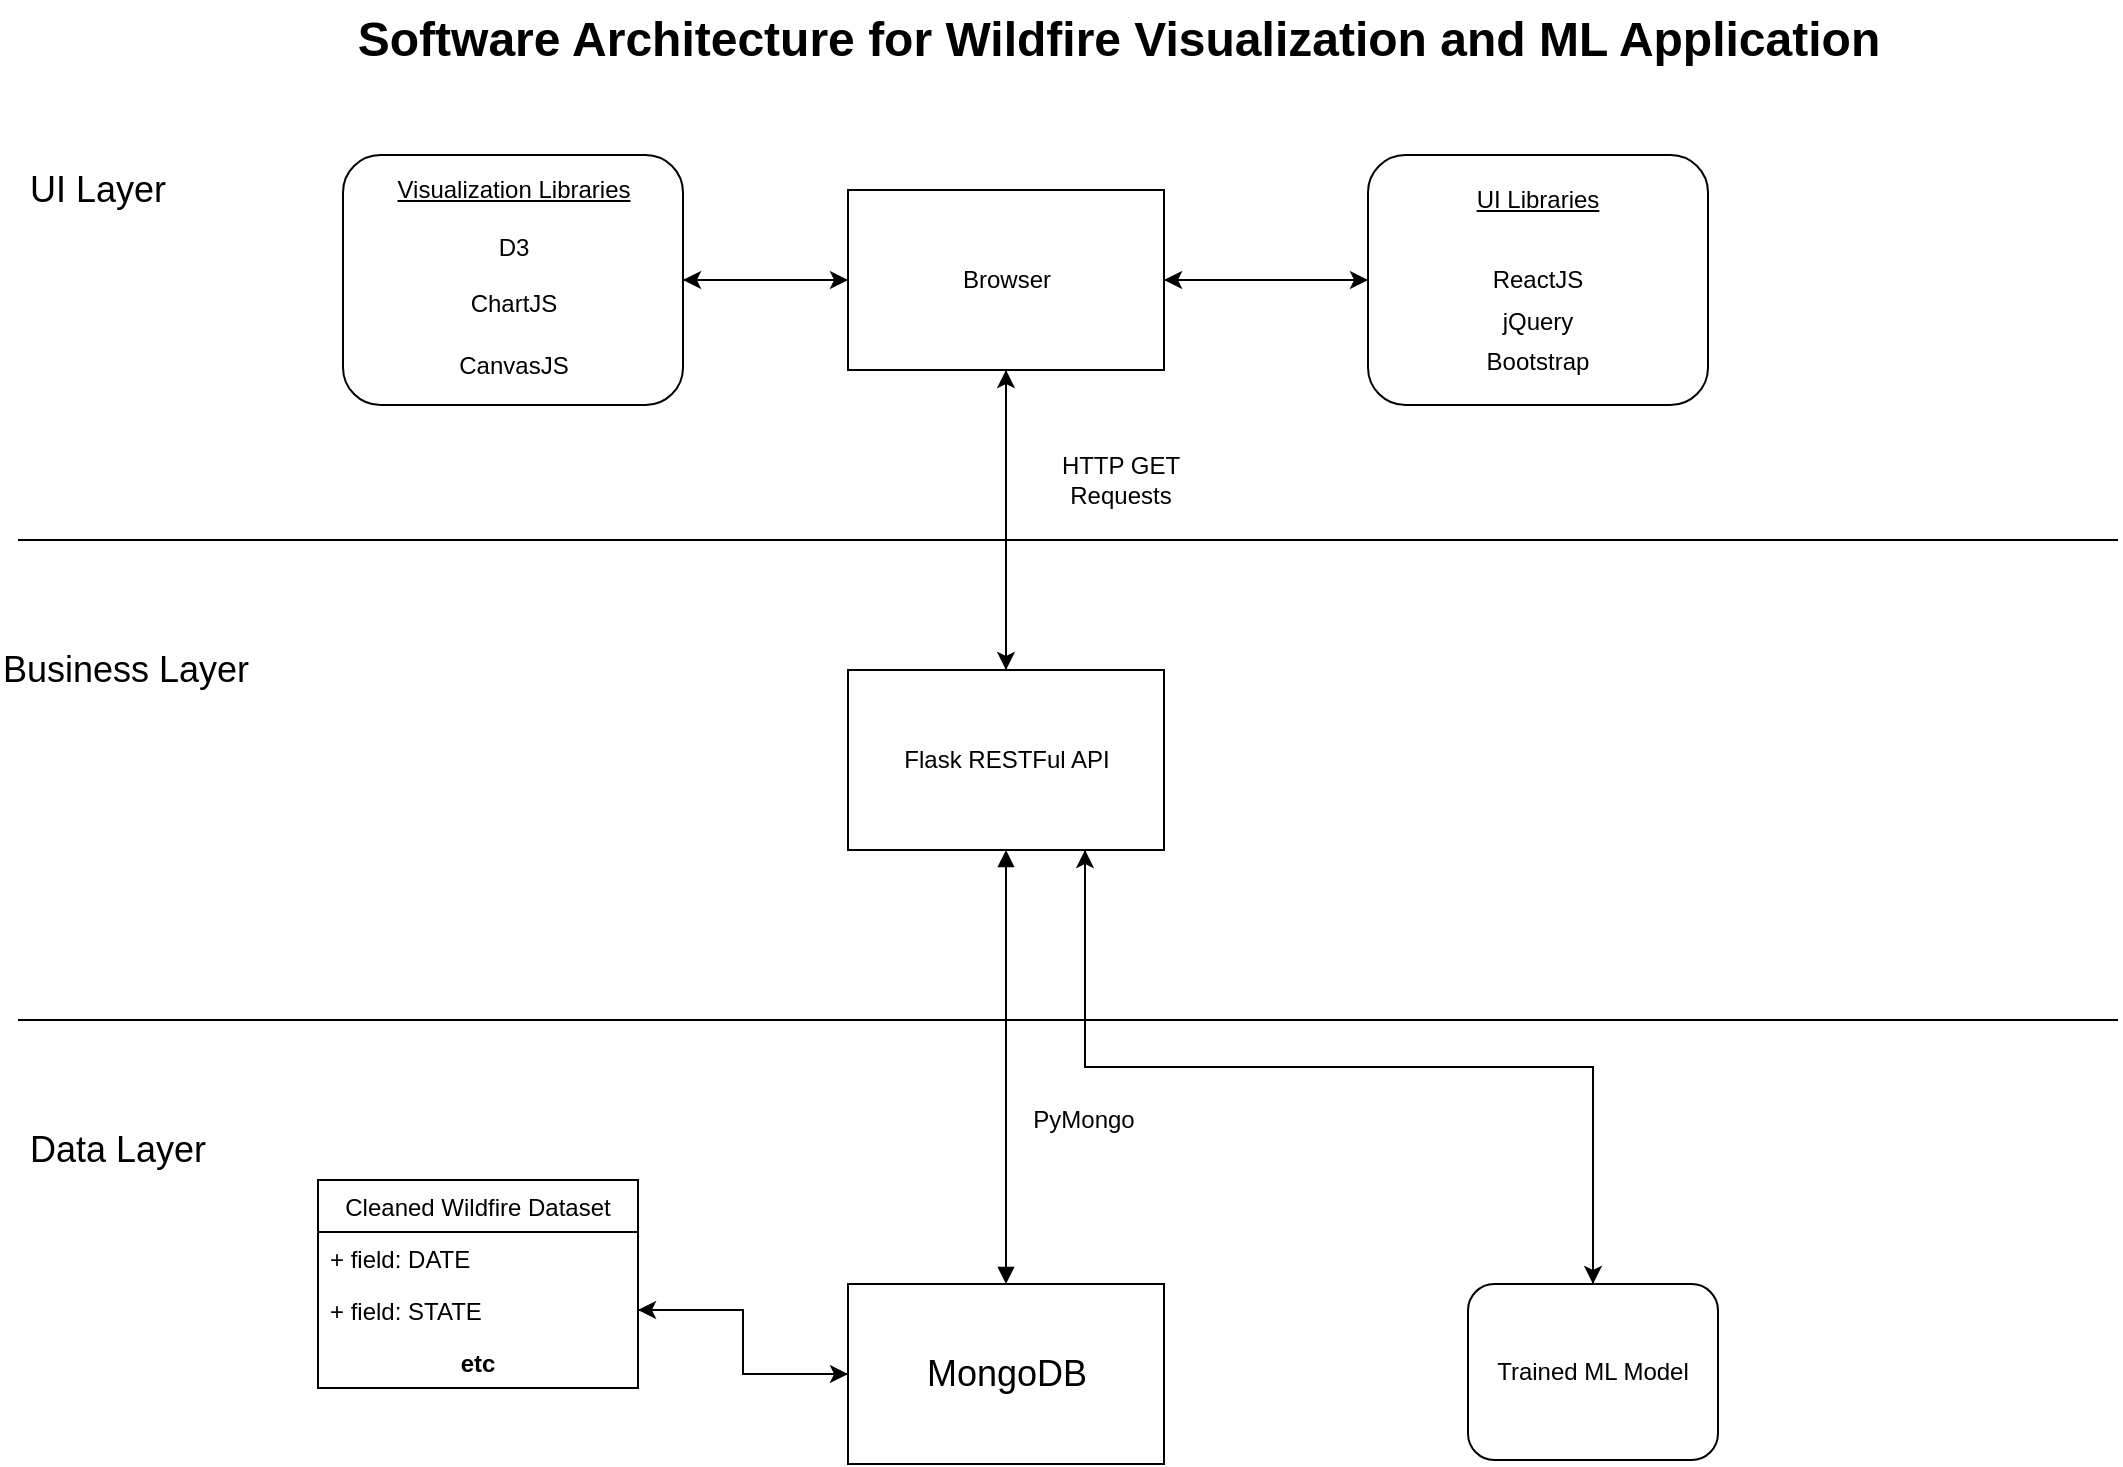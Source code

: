 <mxfile version="12.1.8" type="device" pages="1"><diagram name="Page-1" id="e7e014a7-5840-1c2e-5031-d8a46d1fe8dd"><mxGraphModel dx="1707" dy="831" grid="1" gridSize="10" guides="1" tooltips="1" connect="1" arrows="1" fold="1" page="1" pageScale="1" pageWidth="1169" pageHeight="826" background="#ffffff" math="0" shadow="0"><root><mxCell id="0"/><mxCell id="1" parent="0"/><mxCell id="FSNHZAR1wcOk7yyOT9h3-41" value="&lt;font style=&quot;font-size: 18px&quot;&gt;UI Layer&lt;/font&gt;" style="text;html=1;strokeColor=none;fillColor=none;align=center;verticalAlign=middle;whiteSpace=wrap;rounded=0;" vertex="1" parent="1"><mxGeometry x="90" y="100" width="80" height="30" as="geometry"/></mxCell><mxCell id="FSNHZAR1wcOk7yyOT9h3-42" value="" style="endArrow=none;html=1;" edge="1" parent="1"><mxGeometry width="50" height="50" relative="1" as="geometry"><mxPoint x="90" y="290" as="sourcePoint"/><mxPoint x="1140" y="290" as="targetPoint"/></mxGeometry></mxCell><mxCell id="FSNHZAR1wcOk7yyOT9h3-43" value="" style="endArrow=none;html=1;" edge="1" parent="1"><mxGeometry width="50" height="50" relative="1" as="geometry"><mxPoint x="90" y="530" as="sourcePoint"/><mxPoint x="1140" y="530" as="targetPoint"/></mxGeometry></mxCell><mxCell id="FSNHZAR1wcOk7yyOT9h3-44" value="&lt;span style=&quot;font-family: &amp;#34;helvetica&amp;#34; , &amp;#34;arial&amp;#34; , sans-serif ; font-size: 0px&quot;&gt;%3CmxGraphModel%3E%3Croot%3E%3CmxCell%20id%3D%220%22%2F%3E%3CmxCell%20id%3D%221%22%20parent%3D%220%22%2F%3E%3CmxCell%20id%3D%222%22%20value%3D%22%26lt%3Bfont%20style%3D%26quot%3Bfont-size%3A%2018px%26quot%3B%26gt%3BUI%20Layer%26lt%3B%2Ffont%26gt%3B%22%20style%3D%22text%3Bhtml%3D1%3BstrokeColor%3Dnone%3BfillColor%3Dnone%3Balign%3Dcenter%3BverticalAlign%3Dmiddle%3BwhiteSpace%3Dwrap%3Brounded%3D0%3B%22%20vertex%3D%221%22%20parent%3D%221%22%3E%3CmxGeometry%20x%3D%2290%22%20y%3D%22100%22%20width%3D%2280%22%20height%3D%2230%22%20as%3D%22geometry%22%2F%3E%3C%2FmxCell%3E%3C%2Froot%3E%3C%2FmxGraphModel%3E&lt;/span&gt;&lt;span style=&quot;font-family: &amp;#34;helvetica&amp;#34; , &amp;#34;arial&amp;#34; , sans-serif ; font-size: 0px&quot;&gt;%3CmxGraphModel%3E%3Croot%3E%3CmxCell%20id%3D%220%22%2F%3E%3CmxCell%20id%3D%221%22%20parent%3D%220%22%2F%3E%3CmxCell%20id%3D%222%22%20value%3D%22%26lt%3Bfont%20style%3D%26quot%3Bfont-size%3A%2018px%26quot%3B%26gt%3BUI%20Layer%26lt%3B%2Ffont%26gt%3B%22%20style%3D%22text%3Bhtml%3D1%3BstrokeColor%3Dnone%3BfillColor%3Dnone%3Balign%3Dcenter%3BverticalAlign%3Dmiddle%3BwhiteSpace%3Dwrap%3Brounded%3D0%3B%22%20vertex%3D%221%22%20parent%3D%221%22%3E%3CmxGeometry%20x%3D%2290%22%20y%3D%22100%22%20width%3D%2280%22%20height%3D%2230%22%20as%3D%22geometry%22%2F%3E%3C%2FmxCell%3E%3C%2Froot%3E%3C%2FmxGraphModel%3E&lt;/span&gt;" style="text;html=1;resizable=0;points=[];autosize=1;align=left;verticalAlign=top;spacingTop=-4;" vertex="1" parent="1"><mxGeometry x="124" y="423" width="20" height="20" as="geometry"/></mxCell><mxCell id="FSNHZAR1wcOk7yyOT9h3-45" value="&lt;font style=&quot;font-size: 18px&quot;&gt;Business Layer&lt;/font&gt;" style="text;html=1;strokeColor=none;fillColor=none;align=center;verticalAlign=middle;whiteSpace=wrap;rounded=0;" vertex="1" parent="1"><mxGeometry x="81" y="340" width="126" height="30" as="geometry"/></mxCell><mxCell id="FSNHZAR1wcOk7yyOT9h3-46" value="&lt;font style=&quot;font-size: 18px&quot;&gt;Data Layer&lt;/font&gt;" style="text;html=1;strokeColor=none;fillColor=none;align=center;verticalAlign=middle;whiteSpace=wrap;rounded=0;" vertex="1" parent="1"><mxGeometry x="90" y="580" width="100" height="30" as="geometry"/></mxCell><mxCell id="FSNHZAR1wcOk7yyOT9h3-77" style="edgeStyle=orthogonalEdgeStyle;rounded=0;orthogonalLoop=1;jettySize=auto;html=1;exitX=0;exitY=0.5;exitDx=0;exitDy=0;entryX=1;entryY=0.5;entryDx=0;entryDy=0;fontSize=30;" edge="1" parent="1" source="FSNHZAR1wcOk7yyOT9h3-47" target="FSNHZAR1wcOk7yyOT9h3-54"><mxGeometry relative="1" as="geometry"/></mxCell><mxCell id="FSNHZAR1wcOk7yyOT9h3-47" value="&lt;font style=&quot;font-size: 18px&quot;&gt;MongoDB&lt;/font&gt;" style="html=1;" vertex="1" parent="1"><mxGeometry x="505" y="662" width="158" height="90" as="geometry"/></mxCell><mxCell id="FSNHZAR1wcOk7yyOT9h3-75" style="edgeStyle=orthogonalEdgeStyle;rounded=0;orthogonalLoop=1;jettySize=auto;html=1;exitX=0.75;exitY=1;exitDx=0;exitDy=0;entryX=0.5;entryY=0;entryDx=0;entryDy=0;fontSize=30;" edge="1" parent="1" source="FSNHZAR1wcOk7yyOT9h3-48" target="FSNHZAR1wcOk7yyOT9h3-57"><mxGeometry relative="1" as="geometry"/></mxCell><mxCell id="FSNHZAR1wcOk7yyOT9h3-85" style="edgeStyle=orthogonalEdgeStyle;rounded=0;orthogonalLoop=1;jettySize=auto;html=1;exitX=0.5;exitY=0;exitDx=0;exitDy=0;fontSize=30;" edge="1" parent="1" source="FSNHZAR1wcOk7yyOT9h3-48" target="FSNHZAR1wcOk7yyOT9h3-56"><mxGeometry relative="1" as="geometry"/></mxCell><mxCell id="FSNHZAR1wcOk7yyOT9h3-48" value="Flask RESTFul API" style="html=1;" vertex="1" parent="1"><mxGeometry x="505" y="355" width="158" height="90" as="geometry"/></mxCell><mxCell id="FSNHZAR1wcOk7yyOT9h3-49" value="" style="endArrow=block;startArrow=block;endFill=1;startFill=1;html=1;entryX=0.5;entryY=0;entryDx=0;entryDy=0;" edge="1" parent="1" source="FSNHZAR1wcOk7yyOT9h3-48" target="FSNHZAR1wcOk7yyOT9h3-47"><mxGeometry width="160" relative="1" as="geometry"><mxPoint x="584" y="450" as="sourcePoint"/><mxPoint x="584" y="610" as="targetPoint"/></mxGeometry></mxCell><mxCell id="FSNHZAR1wcOk7yyOT9h3-50" value="PyMongo" style="text;html=1;strokeColor=none;fillColor=none;align=center;verticalAlign=middle;whiteSpace=wrap;rounded=0;" vertex="1" parent="1"><mxGeometry x="600" y="570" width="46" height="20" as="geometry"/></mxCell><mxCell id="FSNHZAR1wcOk7yyOT9h3-52" value="Cleaned Wildfire Dataset" style="swimlane;fontStyle=0;childLayout=stackLayout;horizontal=1;startSize=26;fillColor=none;horizontalStack=0;resizeParent=1;resizeParentMax=0;resizeLast=0;collapsible=1;marginBottom=0;" vertex="1" parent="1"><mxGeometry x="240" y="610" width="160" height="104" as="geometry"/></mxCell><mxCell id="FSNHZAR1wcOk7yyOT9h3-53" value="+ field: DATE" style="text;strokeColor=none;fillColor=none;align=left;verticalAlign=top;spacingLeft=4;spacingRight=4;overflow=hidden;rotatable=0;points=[[0,0.5],[1,0.5]];portConstraint=eastwest;" vertex="1" parent="FSNHZAR1wcOk7yyOT9h3-52"><mxGeometry y="26" width="160" height="26" as="geometry"/></mxCell><mxCell id="FSNHZAR1wcOk7yyOT9h3-54" value="+ field: STATE" style="text;strokeColor=none;fillColor=none;align=left;verticalAlign=top;spacingLeft=4;spacingRight=4;overflow=hidden;rotatable=0;points=[[0,0.5],[1,0.5]];portConstraint=eastwest;" vertex="1" parent="FSNHZAR1wcOk7yyOT9h3-52"><mxGeometry y="52" width="160" height="26" as="geometry"/></mxCell><mxCell id="FSNHZAR1wcOk7yyOT9h3-55" value="etc" style="text;strokeColor=none;fillColor=none;align=center;verticalAlign=top;spacingLeft=4;spacingRight=4;overflow=hidden;rotatable=0;points=[[0,0.5],[1,0.5]];portConstraint=eastwest;fontStyle=1" vertex="1" parent="FSNHZAR1wcOk7yyOT9h3-52"><mxGeometry y="78" width="160" height="26" as="geometry"/></mxCell><mxCell id="FSNHZAR1wcOk7yyOT9h3-79" style="edgeStyle=orthogonalEdgeStyle;rounded=0;orthogonalLoop=1;jettySize=auto;html=1;exitX=1;exitY=0.5;exitDx=0;exitDy=0;entryX=0;entryY=0.5;entryDx=0;entryDy=0;fontSize=30;" edge="1" parent="1" source="FSNHZAR1wcOk7yyOT9h3-56" target="FSNHZAR1wcOk7yyOT9h3-63"><mxGeometry relative="1" as="geometry"/></mxCell><mxCell id="FSNHZAR1wcOk7yyOT9h3-83" style="edgeStyle=orthogonalEdgeStyle;rounded=0;orthogonalLoop=1;jettySize=auto;html=1;exitX=0;exitY=0.5;exitDx=0;exitDy=0;entryX=1;entryY=0.5;entryDx=0;entryDy=0;fontSize=30;" edge="1" parent="1" source="FSNHZAR1wcOk7yyOT9h3-56" target="FSNHZAR1wcOk7yyOT9h3-64"><mxGeometry relative="1" as="geometry"/></mxCell><mxCell id="FSNHZAR1wcOk7yyOT9h3-84" style="edgeStyle=orthogonalEdgeStyle;rounded=0;orthogonalLoop=1;jettySize=auto;html=1;exitX=0.5;exitY=1;exitDx=0;exitDy=0;entryX=0.5;entryY=0;entryDx=0;entryDy=0;fontSize=30;" edge="1" parent="1" source="FSNHZAR1wcOk7yyOT9h3-56" target="FSNHZAR1wcOk7yyOT9h3-48"><mxGeometry relative="1" as="geometry"/></mxCell><mxCell id="FSNHZAR1wcOk7yyOT9h3-56" value="Browser" style="html=1;" vertex="1" parent="1"><mxGeometry x="505" y="115" width="158" height="90" as="geometry"/></mxCell><mxCell id="FSNHZAR1wcOk7yyOT9h3-73" style="edgeStyle=orthogonalEdgeStyle;rounded=0;orthogonalLoop=1;jettySize=auto;html=1;exitX=0.5;exitY=0;exitDx=0;exitDy=0;entryX=0.75;entryY=1;entryDx=0;entryDy=0;fontSize=30;" edge="1" parent="1" source="FSNHZAR1wcOk7yyOT9h3-57" target="FSNHZAR1wcOk7yyOT9h3-48"><mxGeometry relative="1" as="geometry"/></mxCell><mxCell id="FSNHZAR1wcOk7yyOT9h3-57" value="Trained ML Model" style="rounded=1;whiteSpace=wrap;html=1;" vertex="1" parent="1"><mxGeometry x="815" y="662" width="125" height="88" as="geometry"/></mxCell><mxCell id="FSNHZAR1wcOk7yyOT9h3-59" value="HTTP GET Requests" style="text;html=1;strokeColor=none;fillColor=none;align=center;verticalAlign=middle;whiteSpace=wrap;rounded=0;" vertex="1" parent="1"><mxGeometry x="603" y="250" width="77" height="20" as="geometry"/></mxCell><mxCell id="FSNHZAR1wcOk7yyOT9h3-60" value="Software Architecture for Wildfire Visualization and ML Application" style="text;strokeColor=none;fillColor=none;html=1;fontSize=24;fontStyle=1;verticalAlign=middle;align=center;" vertex="1" parent="1"><mxGeometry x="310" y="20" width="660" height="40" as="geometry"/></mxCell><mxCell id="FSNHZAR1wcOk7yyOT9h3-80" style="edgeStyle=orthogonalEdgeStyle;rounded=0;orthogonalLoop=1;jettySize=auto;html=1;exitX=0;exitY=0.5;exitDx=0;exitDy=0;entryX=1;entryY=0.5;entryDx=0;entryDy=0;fontSize=30;" edge="1" parent="1" source="FSNHZAR1wcOk7yyOT9h3-63" target="FSNHZAR1wcOk7yyOT9h3-56"><mxGeometry relative="1" as="geometry"/></mxCell><mxCell id="FSNHZAR1wcOk7yyOT9h3-63" value="&lt;p style=&quot;line-height: 170%&quot;&gt;&lt;u&gt;UI Libraries&lt;/u&gt;&lt;br&gt;&lt;br&gt;ReactJS&lt;br&gt;jQuery&lt;br&gt;Bootstrap&lt;br&gt;&lt;/p&gt;" style="rounded=1;whiteSpace=wrap;html=1;" vertex="1" parent="1"><mxGeometry x="765" y="97.5" width="170" height="125" as="geometry"/></mxCell><mxCell id="FSNHZAR1wcOk7yyOT9h3-82" style="edgeStyle=orthogonalEdgeStyle;rounded=0;orthogonalLoop=1;jettySize=auto;html=1;exitX=1;exitY=0.5;exitDx=0;exitDy=0;entryX=0;entryY=0.5;entryDx=0;entryDy=0;fontSize=30;" edge="1" parent="1" source="FSNHZAR1wcOk7yyOT9h3-64" target="FSNHZAR1wcOk7yyOT9h3-56"><mxGeometry relative="1" as="geometry"/></mxCell><mxCell id="FSNHZAR1wcOk7yyOT9h3-64" value="&lt;p style=&quot;line-height: 120%&quot;&gt;&lt;u&gt;Visualization Libraries&lt;/u&gt;&lt;br&gt;&lt;br&gt;D3&lt;/p&gt;&lt;p style=&quot;line-height: 160%&quot;&gt;ChartJS&lt;/p&gt;&lt;p style=&quot;line-height: 160%&quot;&gt;CanvasJS&lt;br&gt;&lt;/p&gt;" style="rounded=1;whiteSpace=wrap;html=1;" vertex="1" parent="1"><mxGeometry x="252.5" y="97.5" width="170" height="125" as="geometry"/></mxCell><mxCell id="FSNHZAR1wcOk7yyOT9h3-78" style="edgeStyle=orthogonalEdgeStyle;rounded=0;orthogonalLoop=1;jettySize=auto;html=1;exitX=1;exitY=0.5;exitDx=0;exitDy=0;entryX=0;entryY=0.5;entryDx=0;entryDy=0;fontSize=30;" edge="1" parent="1" source="FSNHZAR1wcOk7yyOT9h3-54" target="FSNHZAR1wcOk7yyOT9h3-47"><mxGeometry relative="1" as="geometry"/></mxCell></root></mxGraphModel></diagram></mxfile>